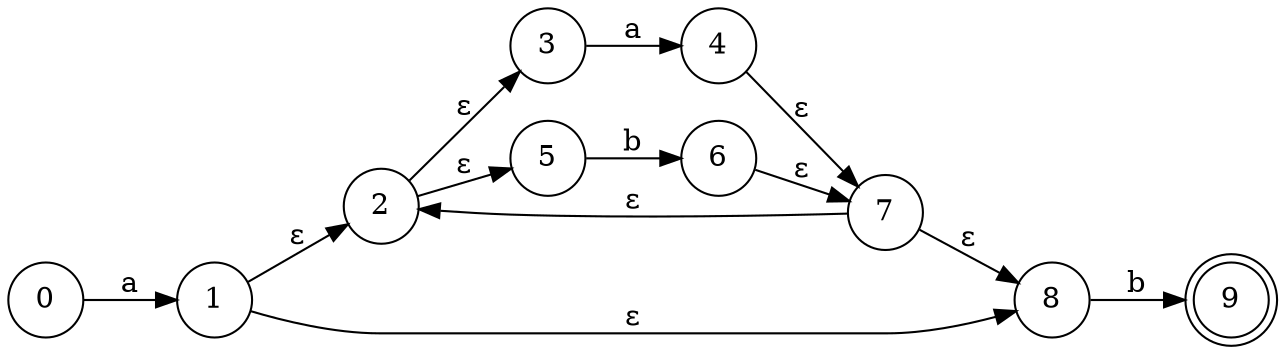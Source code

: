 digraph afd {
rankdir=LR;
node [shape=circle];
"0"->"1"[label="a"]
"1"->"2"[label="ε"]
"1"->"8"[label="ε"]
"7"->"2"[label="ε"]
"2"->"3"[label="ε"]
"2"->"5"[label="ε"]
"3"->"4"[label="a"]
"4"->"7"[label="ε"]
"5"->"6"[label="b"]
"6"->"7"[label="ε"]
"7"->"8"[label="ε"]
"8"->"9"[label="b"]
9[shape=doublecircle,label=9]
}